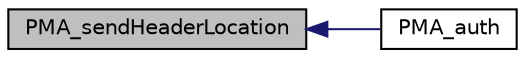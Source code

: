 digraph G
{
  edge [fontname="Helvetica",fontsize="10",labelfontname="Helvetica",labelfontsize="10"];
  node [fontname="Helvetica",fontsize="10",shape=record];
  rankdir="LR";
  Node1 [label="PMA_sendHeaderLocation",height=0.2,width=0.4,color="black", fillcolor="grey75", style="filled" fontcolor="black"];
  Node1 -> Node2 [dir="back",color="midnightblue",fontsize="10",style="solid",fontname="Helvetica"];
  Node2 [label="PMA_auth",height=0.2,width=0.4,color="black", fillcolor="white", style="filled",URL="$http_8auth_8lib_8php.html#a7b36f9e978b1a9bc56724c5484a2d8b9",tooltip="Displays authentication form."];
}
